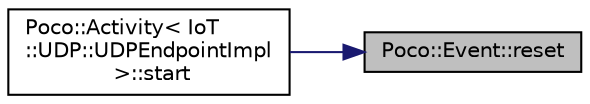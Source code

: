 digraph "Poco::Event::reset"
{
 // LATEX_PDF_SIZE
  edge [fontname="Helvetica",fontsize="10",labelfontname="Helvetica",labelfontsize="10"];
  node [fontname="Helvetica",fontsize="10",shape=record];
  rankdir="RL";
  Node1 [label="Poco::Event::reset",height=0.2,width=0.4,color="black", fillcolor="grey75", style="filled", fontcolor="black",tooltip=" "];
  Node1 -> Node2 [dir="back",color="midnightblue",fontsize="10",style="solid"];
  Node2 [label="Poco::Activity\< IoT\l::UDP::UDPEndpointImpl\l \>::start",height=0.2,width=0.4,color="black", fillcolor="white", style="filled",URL="$classPoco_1_1Activity.html#a1624f1f3f3372602627e109cbc948ba9",tooltip=" "];
}
